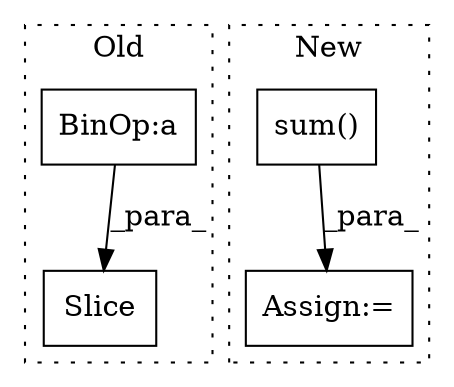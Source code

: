 digraph G {
subgraph cluster0 {
1 [label="Slice" a="80" s="741" l="5" shape="box"];
3 [label="BinOp:a" a="82" s="742" l="3" shape="box"];
label = "Old";
style="dotted";
}
subgraph cluster1 {
2 [label="sum()" a="75" s="768" l="9" shape="box"];
4 [label="Assign:=" a="68" s="765" l="3" shape="box"];
label = "New";
style="dotted";
}
2 -> 4 [label="_para_"];
3 -> 1 [label="_para_"];
}